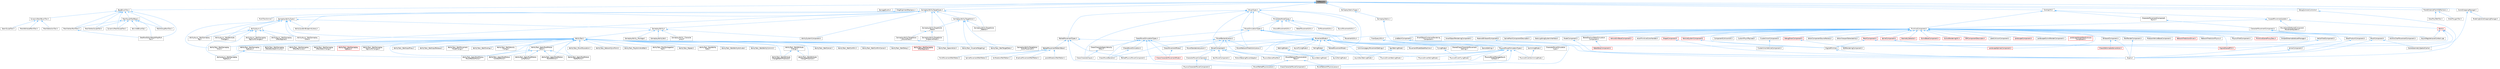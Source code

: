 digraph "HitResult.h"
{
 // INTERACTIVE_SVG=YES
 // LATEX_PDF_SIZE
  bgcolor="transparent";
  edge [fontname=Helvetica,fontsize=10,labelfontname=Helvetica,labelfontsize=10];
  node [fontname=Helvetica,fontsize=10,shape=box,height=0.2,width=0.4];
  Node1 [id="Node000001",label="HitResult.h",height=0.2,width=0.4,color="gray40", fillcolor="grey60", style="filled", fontcolor="black",tooltip=" "];
  Node1 -> Node2 [id="edge1_Node000001_Node000002",dir="back",color="steelblue1",style="solid",tooltip=" "];
  Node2 [id="Node000002",label="BaseBrushTool.h",height=0.2,width=0.4,color="grey40", fillcolor="white", style="filled",URL="$d9/d0b/BaseBrushTool_8h.html",tooltip=" "];
  Node2 -> Node3 [id="edge2_Node000002_Node000003",dir="back",color="steelblue1",style="solid",tooltip=" "];
  Node3 [id="Node000003",label="DataflowEditorWeightMapPaint\lTool.h",height=0.2,width=0.4,color="grey40", fillcolor="white", style="filled",URL="$db/d46/DataflowEditorWeightMapPaintTool_8h.html",tooltip=" "];
  Node2 -> Node4 [id="edge3_Node000002_Node000004",dir="back",color="steelblue1",style="solid",tooltip=" "];
  Node4 [id="Node000004",label="DynamicMeshBrushTool.h",height=0.2,width=0.4,color="grey40", fillcolor="white", style="filled",URL="$da/d04/DynamicMeshBrushTool_8h.html",tooltip=" "];
  Node4 -> Node5 [id="edge4_Node000004_Node000005",dir="back",color="steelblue1",style="solid",tooltip=" "];
  Node5 [id="Node000005",label="MeshAttributePaintTool.h",height=0.2,width=0.4,color="grey40", fillcolor="white", style="filled",URL="$d3/d29/MeshAttributePaintTool_8h.html",tooltip=" "];
  Node4 -> Node6 [id="edge5_Node000004_Node000006",dir="back",color="steelblue1",style="solid",tooltip=" "];
  Node6 [id="Node000006",label="MeshSelectionTool.h",height=0.2,width=0.4,color="grey40", fillcolor="white", style="filled",URL="$d8/d80/MeshSelectionTool_8h.html",tooltip=" "];
  Node4 -> Node7 [id="edge6_Node000004_Node000007",dir="back",color="steelblue1",style="solid",tooltip=" "];
  Node7 [id="Node000007",label="SeamSculptTool.h",height=0.2,width=0.4,color="grey40", fillcolor="white", style="filled",URL="$d1/d31/SeamSculptTool_8h.html",tooltip=" "];
  Node2 -> Node8 [id="edge7_Node000002_Node000008",dir="back",color="steelblue1",style="solid",tooltip=" "];
  Node8 [id="Node000008",label="DynamicMeshSculptTool.h",height=0.2,width=0.4,color="grey40", fillcolor="white", style="filled",URL="$d6/d16/DynamicMeshSculptTool_8h.html",tooltip=" "];
  Node2 -> Node9 [id="edge8_Node000002_Node000009",dir="back",color="steelblue1",style="solid",tooltip=" "];
  Node9 [id="Node000009",label="MeshGroupPaintTool.h",height=0.2,width=0.4,color="grey40", fillcolor="white", style="filled",URL="$dd/d04/MeshGroupPaintTool_8h.html",tooltip=" "];
  Node2 -> Node10 [id="edge9_Node000002_Node000010",dir="back",color="steelblue1",style="solid",tooltip=" "];
  Node10 [id="Node000010",label="MeshSculptToolBase.h",height=0.2,width=0.4,color="grey40", fillcolor="white", style="filled",URL="$d8/d2a/MeshSculptToolBase_8h.html",tooltip=" "];
  Node10 -> Node3 [id="edge10_Node000010_Node000003",dir="back",color="steelblue1",style="solid",tooltip=" "];
  Node10 -> Node8 [id="edge11_Node000010_Node000008",dir="back",color="steelblue1",style="solid",tooltip=" "];
  Node10 -> Node11 [id="edge12_Node000010_Node000011",dir="back",color="steelblue1",style="solid",tooltip=" "];
  Node11 [id="Node000011",label="KelvinletBrushOp.h",height=0.2,width=0.4,color="grey40", fillcolor="white", style="filled",URL="$d9/d5c/KelvinletBrushOp_8h.html",tooltip=" "];
  Node10 -> Node9 [id="edge13_Node000010_Node000009",dir="back",color="steelblue1",style="solid",tooltip=" "];
  Node10 -> Node12 [id="edge14_Node000010_Node000012",dir="back",color="steelblue1",style="solid",tooltip=" "];
  Node12 [id="Node000012",label="MeshVertexPaintTool.h",height=0.2,width=0.4,color="grey40", fillcolor="white", style="filled",URL="$db/d74/MeshVertexPaintTool_8h.html",tooltip=" "];
  Node12 -> Node3 [id="edge15_Node000012_Node000003",dir="back",color="steelblue1",style="solid",tooltip=" "];
  Node10 -> Node13 [id="edge16_Node000010_Node000013",dir="back",color="steelblue1",style="solid",tooltip=" "];
  Node13 [id="Node000013",label="MeshVertexSculptTool.h",height=0.2,width=0.4,color="grey40", fillcolor="white", style="filled",URL="$dc/da6/MeshVertexSculptTool_8h.html",tooltip=" "];
  Node2 -> Node12 [id="edge17_Node000002_Node000012",dir="back",color="steelblue1",style="solid",tooltip=" "];
  Node2 -> Node13 [id="edge18_Node000002_Node000013",dir="back",color="steelblue1",style="solid",tooltip=" "];
  Node1 -> Node14 [id="edge19_Node000001_Node000014",dir="back",color="steelblue1",style="solid",tooltip=" "];
  Node14 [id="Node000014",label="DamageEvents.h",height=0.2,width=0.4,color="grey40", fillcolor="white", style="filled",URL="$d5/d34/DamageEvents_8h.html",tooltip=" "];
  Node1 -> Node15 [id="edge20_Node000001_Node000015",dir="back",color="steelblue1",style="solid",tooltip=" "];
  Node15 [id="Node000015",label="DebugCameraController.h",height=0.2,width=0.4,color="grey40", fillcolor="white", style="filled",URL="$d1/d9e/DebugCameraController_8h.html",tooltip=" "];
  Node15 -> Node16 [id="edge21_Node000015_Node000016",dir="back",color="steelblue1",style="solid",tooltip=" "];
  Node16 [id="Node000016",label="Engine.h",height=0.2,width=0.4,color="grey40", fillcolor="white", style="filled",URL="$d1/d34/Public_2Engine_8h.html",tooltip=" "];
  Node1 -> Node17 [id="edge22_Node000001_Node000017",dir="back",color="steelblue1",style="solid",tooltip=" "];
  Node17 [id="Node000017",label="DragAlignmentMechanic.h",height=0.2,width=0.4,color="grey40", fillcolor="white", style="filled",URL="$d1/d74/DragAlignmentMechanic_8h.html",tooltip=" "];
  Node17 -> Node18 [id="edge23_Node000017_Node000018",dir="back",color="steelblue1",style="solid",tooltip=" "];
  Node18 [id="Node000018",label="MultiTransformer.h",height=0.2,width=0.4,color="grey40", fillcolor="white", style="filled",URL="$d1/d6f/MultiTransformer_8h.html",tooltip=" "];
  Node1 -> Node19 [id="edge24_Node000001_Node000019",dir="back",color="steelblue1",style="solid",tooltip=" "];
  Node19 [id="Node000019",label="GameplayAbilityTargetTypes.h",height=0.2,width=0.4,color="grey40", fillcolor="white", style="filled",URL="$d8/dd1/GameplayAbilityTargetTypes_8h.html",tooltip=" "];
  Node19 -> Node20 [id="edge25_Node000019_Node000020",dir="back",color="steelblue1",style="solid",tooltip=" "];
  Node20 [id="Node000020",label="AbilitySystemBlueprintLibrary.h",height=0.2,width=0.4,color="grey40", fillcolor="white", style="filled",URL="$d5/dd6/AbilitySystemBlueprintLibrary_8h.html",tooltip=" "];
  Node19 -> Node21 [id="edge26_Node000019_Node000021",dir="back",color="steelblue1",style="solid",tooltip=" "];
  Node21 [id="Node000021",label="AbilitySystemComponent.h",height=0.2,width=0.4,color="grey40", fillcolor="white", style="filled",URL="$d0/da3/AbilitySystemComponent_8h.html",tooltip=" "];
  Node19 -> Node22 [id="edge27_Node000019_Node000022",dir="back",color="steelblue1",style="solid",tooltip=" "];
  Node22 [id="Node000022",label="AbilityTask_ApplyRootMotion\lMoveToActorForce.h",height=0.2,width=0.4,color="grey40", fillcolor="white", style="filled",URL="$d5/de3/AbilityTask__ApplyRootMotionMoveToActorForce_8h.html",tooltip=" "];
  Node19 -> Node23 [id="edge28_Node000019_Node000023",dir="back",color="steelblue1",style="solid",tooltip=" "];
  Node23 [id="Node000023",label="AbilityTask_SpawnActor.h",height=0.2,width=0.4,color="grey40", fillcolor="white", style="filled",URL="$dc/d97/AbilityTask__SpawnActor_8h.html",tooltip=" "];
  Node19 -> Node24 [id="edge29_Node000019_Node000024",dir="back",color="steelblue1",style="solid",tooltip=" "];
  Node24 [id="Node000024",label="GameplayAbility.h",height=0.2,width=0.4,color="grey40", fillcolor="white", style="filled",URL="$dc/d44/GameplayAbility_8h.html",tooltip=" "];
  Node24 -> Node21 [id="edge30_Node000024_Node000021",dir="back",color="steelblue1",style="solid",tooltip=" "];
  Node24 -> Node25 [id="edge31_Node000024_Node000025",dir="back",color="steelblue1",style="solid",tooltip=" "];
  Node25 [id="Node000025",label="AbilityTask.h",height=0.2,width=0.4,color="grey40", fillcolor="white", style="filled",URL="$d2/d8e/AbilityTask_8h.html",tooltip=" "];
  Node25 -> Node26 [id="edge32_Node000025_Node000026",dir="back",color="steelblue1",style="solid",tooltip=" "];
  Node26 [id="Node000026",label="AbilityTask_ApplyRootMotion\lConstantForce.h",height=0.2,width=0.4,color="grey40", fillcolor="white", style="filled",URL="$d0/de8/AbilityTask__ApplyRootMotionConstantForce_8h.html",tooltip=" "];
  Node25 -> Node27 [id="edge33_Node000025_Node000027",dir="back",color="steelblue1",style="solid",tooltip=" "];
  Node27 [id="Node000027",label="AbilityTask_ApplyRootMotion\lJumpForce.h",height=0.2,width=0.4,color="grey40", fillcolor="white", style="filled",URL="$d7/db6/AbilityTask__ApplyRootMotionJumpForce_8h.html",tooltip=" "];
  Node25 -> Node22 [id="edge34_Node000025_Node000022",dir="back",color="steelblue1",style="solid",tooltip=" "];
  Node25 -> Node28 [id="edge35_Node000025_Node000028",dir="back",color="steelblue1",style="solid",tooltip=" "];
  Node28 [id="Node000028",label="AbilityTask_ApplyRootMotion\lMoveToForce.h",height=0.2,width=0.4,color="grey40", fillcolor="white", style="filled",URL="$d3/dc3/AbilityTask__ApplyRootMotionMoveToForce_8h.html",tooltip=" "];
  Node25 -> Node29 [id="edge36_Node000025_Node000029",dir="back",color="steelblue1",style="solid",tooltip=" "];
  Node29 [id="Node000029",label="AbilityTask_ApplyRootMotion\lRadialForce.h",height=0.2,width=0.4,color="grey40", fillcolor="white", style="filled",URL="$da/d06/AbilityTask__ApplyRootMotionRadialForce_8h.html",tooltip=" "];
  Node25 -> Node30 [id="edge37_Node000025_Node000030",dir="back",color="steelblue1",style="solid",tooltip=" "];
  Node30 [id="Node000030",label="AbilityTask_ApplyRootMotion\l_Base.h",height=0.2,width=0.4,color="grey40", fillcolor="white", style="filled",URL="$d8/d7d/AbilityTask__ApplyRootMotion__Base_8h.html",tooltip=" "];
  Node30 -> Node26 [id="edge38_Node000030_Node000026",dir="back",color="steelblue1",style="solid",tooltip=" "];
  Node30 -> Node27 [id="edge39_Node000030_Node000027",dir="back",color="steelblue1",style="solid",tooltip=" "];
  Node30 -> Node22 [id="edge40_Node000030_Node000022",dir="back",color="steelblue1",style="solid",tooltip=" "];
  Node30 -> Node28 [id="edge41_Node000030_Node000028",dir="back",color="steelblue1",style="solid",tooltip=" "];
  Node30 -> Node29 [id="edge42_Node000030_Node000029",dir="back",color="steelblue1",style="solid",tooltip=" "];
  Node25 -> Node31 [id="edge43_Node000025_Node000031",dir="back",color="steelblue1",style="solid",tooltip=" "];
  Node31 [id="Node000031",label="AbilityTask_MoveToLocation.h",height=0.2,width=0.4,color="grey40", fillcolor="white", style="filled",URL="$da/d8d/AbilityTask__MoveToLocation_8h.html",tooltip=" "];
  Node25 -> Node32 [id="edge44_Node000025_Node000032",dir="back",color="steelblue1",style="solid",tooltip=" "];
  Node32 [id="Node000032",label="AbilityTask_NetworkSyncPoint.h",height=0.2,width=0.4,color="grey40", fillcolor="white", style="filled",URL="$dc/d62/AbilityTask__NetworkSyncPoint_8h.html",tooltip=" "];
  Node25 -> Node33 [id="edge45_Node000025_Node000033",dir="back",color="steelblue1",style="solid",tooltip=" "];
  Node33 [id="Node000033",label="AbilityTask_PlayAnimAndWait.h",height=0.2,width=0.4,color="grey40", fillcolor="white", style="filled",URL="$d4/d50/AbilityTask__PlayAnimAndWait_8h.html",tooltip=" "];
  Node25 -> Node34 [id="edge46_Node000025_Node000034",dir="back",color="steelblue1",style="solid",tooltip=" "];
  Node34 [id="Node000034",label="AbilityTask_PlayMontageAnd\lWait.h",height=0.2,width=0.4,color="grey40", fillcolor="white", style="filled",URL="$de/d05/AbilityTask__PlayMontageAndWait_8h.html",tooltip=" "];
  Node25 -> Node35 [id="edge47_Node000025_Node000035",dir="back",color="steelblue1",style="solid",tooltip=" "];
  Node35 [id="Node000035",label="AbilityTask_Repeat.h",height=0.2,width=0.4,color="grey40", fillcolor="white", style="filled",URL="$da/d7d/AbilityTask__Repeat_8h.html",tooltip=" "];
  Node25 -> Node23 [id="edge48_Node000025_Node000023",dir="back",color="steelblue1",style="solid",tooltip=" "];
  Node25 -> Node36 [id="edge49_Node000025_Node000036",dir="back",color="steelblue1",style="solid",tooltip=" "];
  Node36 [id="Node000036",label="AbilityTask_StartAbility\lState.h",height=0.2,width=0.4,color="grey40", fillcolor="white", style="filled",URL="$db/d91/AbilityTask__StartAbilityState_8h.html",tooltip=" "];
  Node25 -> Node37 [id="edge50_Node000025_Node000037",dir="back",color="steelblue1",style="solid",tooltip=" "];
  Node37 [id="Node000037",label="AbilityTask_VisualizeTargeting.h",height=0.2,width=0.4,color="grey40", fillcolor="white", style="filled",URL="$df/dbd/AbilityTask__VisualizeTargeting_8h.html",tooltip=" "];
  Node25 -> Node38 [id="edge51_Node000025_Node000038",dir="back",color="steelblue1",style="solid",tooltip=" "];
  Node38 [id="Node000038",label="AbilityTask_WaitAbilityActivate.h",height=0.2,width=0.4,color="grey40", fillcolor="white", style="filled",URL="$db/da3/AbilityTask__WaitAbilityActivate_8h.html",tooltip=" "];
  Node25 -> Node39 [id="edge52_Node000025_Node000039",dir="back",color="steelblue1",style="solid",tooltip=" "];
  Node39 [id="Node000039",label="AbilityTask_WaitAbilityCommit.h",height=0.2,width=0.4,color="grey40", fillcolor="white", style="filled",URL="$de/de8/AbilityTask__WaitAbilityCommit_8h.html",tooltip=" "];
  Node25 -> Node40 [id="edge53_Node000025_Node000040",dir="back",color="steelblue1",style="solid",tooltip=" "];
  Node40 [id="Node000040",label="AbilityTask_WaitAttribute\lChange.h",height=0.2,width=0.4,color="grey40", fillcolor="white", style="filled",URL="$dd/d60/AbilityTask__WaitAttributeChange_8h.html",tooltip=" "];
  Node40 -> Node41 [id="edge54_Node000040_Node000041",dir="back",color="steelblue1",style="solid",tooltip=" "];
  Node41 [id="Node000041",label="AbilityTask_WaitAttribute\lChangeRatioThreshold.h",height=0.2,width=0.4,color="grey40", fillcolor="white", style="filled",URL="$de/d5e/AbilityTask__WaitAttributeChangeRatioThreshold_8h.html",tooltip=" "];
  Node40 -> Node42 [id="edge55_Node000040_Node000042",dir="back",color="steelblue1",style="solid",tooltip=" "];
  Node42 [id="Node000042",label="AbilityTask_WaitAttribute\lChangeThreshold.h",height=0.2,width=0.4,color="grey40", fillcolor="white", style="filled",URL="$db/d3e/AbilityTask__WaitAttributeChangeThreshold_8h.html",tooltip=" "];
  Node25 -> Node41 [id="edge56_Node000025_Node000041",dir="back",color="steelblue1",style="solid",tooltip=" "];
  Node25 -> Node42 [id="edge57_Node000025_Node000042",dir="back",color="steelblue1",style="solid",tooltip=" "];
  Node25 -> Node43 [id="edge58_Node000025_Node000043",dir="back",color="steelblue1",style="solid",tooltip=" "];
  Node43 [id="Node000043",label="AbilityTask_WaitCancel.h",height=0.2,width=0.4,color="grey40", fillcolor="white", style="filled",URL="$dc/d16/AbilityTask__WaitCancel_8h.html",tooltip=" "];
  Node25 -> Node44 [id="edge59_Node000025_Node000044",dir="back",color="steelblue1",style="solid",tooltip=" "];
  Node44 [id="Node000044",label="AbilityTask_WaitConfirm.h",height=0.2,width=0.4,color="grey40", fillcolor="white", style="filled",URL="$d3/d4f/AbilityTask__WaitConfirm_8h.html",tooltip=" "];
  Node25 -> Node45 [id="edge60_Node000025_Node000045",dir="back",color="steelblue1",style="solid",tooltip=" "];
  Node45 [id="Node000045",label="AbilityTask_WaitConfirmCancel.h",height=0.2,width=0.4,color="grey40", fillcolor="white", style="filled",URL="$de/d88/AbilityTask__WaitConfirmCancel_8h.html",tooltip=" "];
  Node25 -> Node46 [id="edge61_Node000025_Node000046",dir="back",color="steelblue1",style="solid",tooltip=" "];
  Node46 [id="Node000046",label="AbilityTask_WaitDelay.h",height=0.2,width=0.4,color="grey40", fillcolor="white", style="filled",URL="$dc/d63/AbilityTask__WaitDelay_8h.html",tooltip=" "];
  Node25 -> Node47 [id="edge62_Node000025_Node000047",dir="back",color="steelblue1",style="solid",tooltip=" "];
  Node47 [id="Node000047",label="AbilityTask_WaitGameplay\lEffectApplied.h",height=0.2,width=0.4,color="red", fillcolor="#FFF0F0", style="filled",URL="$d8/dfe/AbilityTask__WaitGameplayEffectApplied_8h.html",tooltip=" "];
  Node25 -> Node50 [id="edge63_Node000025_Node000050",dir="back",color="steelblue1",style="solid",tooltip=" "];
  Node50 [id="Node000050",label="AbilityTask_WaitGameplay\lEffectBlockedImmunity.h",height=0.2,width=0.4,color="grey40", fillcolor="white", style="filled",URL="$d4/d24/AbilityTask__WaitGameplayEffectBlockedImmunity_8h.html",tooltip=" "];
  Node25 -> Node51 [id="edge64_Node000025_Node000051",dir="back",color="steelblue1",style="solid",tooltip=" "];
  Node51 [id="Node000051",label="AbilityTask_WaitGameplay\lEffectRemoved.h",height=0.2,width=0.4,color="grey40", fillcolor="white", style="filled",URL="$d1/da9/AbilityTask__WaitGameplayEffectRemoved_8h.html",tooltip=" "];
  Node25 -> Node52 [id="edge65_Node000025_Node000052",dir="back",color="steelblue1",style="solid",tooltip=" "];
  Node52 [id="Node000052",label="AbilityTask_WaitGameplay\lEffectStackChange.h",height=0.2,width=0.4,color="grey40", fillcolor="white", style="filled",URL="$de/db3/AbilityTask__WaitGameplayEffectStackChange_8h.html",tooltip=" "];
  Node25 -> Node53 [id="edge66_Node000025_Node000053",dir="back",color="steelblue1",style="solid",tooltip=" "];
  Node53 [id="Node000053",label="AbilityTask_WaitGameplay\lEvent.h",height=0.2,width=0.4,color="grey40", fillcolor="white", style="filled",URL="$dc/db8/AbilityTask__WaitGameplayEvent_8h.html",tooltip=" "];
  Node25 -> Node54 [id="edge67_Node000025_Node000054",dir="back",color="steelblue1",style="solid",tooltip=" "];
  Node54 [id="Node000054",label="AbilityTask_WaitGameplay\lTagBase.h",height=0.2,width=0.4,color="red", fillcolor="#FFF0F0", style="filled",URL="$d8/dd0/AbilityTask__WaitGameplayTagBase_8h.html",tooltip=" "];
  Node25 -> Node56 [id="edge68_Node000025_Node000056",dir="back",color="steelblue1",style="solid",tooltip=" "];
  Node56 [id="Node000056",label="AbilityTask_WaitGameplay\lTagCountChanged.h",height=0.2,width=0.4,color="grey40", fillcolor="white", style="filled",URL="$dd/d55/AbilityTask__WaitGameplayTagCountChanged_8h.html",tooltip=" "];
  Node25 -> Node57 [id="edge69_Node000025_Node000057",dir="back",color="steelblue1",style="solid",tooltip=" "];
  Node57 [id="Node000057",label="AbilityTask_WaitGameplay\lTagQuery.h",height=0.2,width=0.4,color="grey40", fillcolor="white", style="filled",URL="$d4/d7f/AbilityTask__WaitGameplayTagQuery_8h.html",tooltip=" "];
  Node57 -> Node58 [id="edge70_Node000057_Node000058",dir="back",color="steelblue1",style="solid",tooltip=" "];
  Node58 [id="Node000058",label="AbilityAsync_WaitGameplay\lTagQuery.h",height=0.2,width=0.4,color="grey40", fillcolor="white", style="filled",URL="$d5/d29/AbilityAsync__WaitGameplayTagQuery_8h.html",tooltip=" "];
  Node25 -> Node59 [id="edge71_Node000025_Node000059",dir="back",color="steelblue1",style="solid",tooltip=" "];
  Node59 [id="Node000059",label="AbilityTask_WaitInputPress.h",height=0.2,width=0.4,color="grey40", fillcolor="white", style="filled",URL="$d6/d00/AbilityTask__WaitInputPress_8h.html",tooltip=" "];
  Node25 -> Node60 [id="edge72_Node000025_Node000060",dir="back",color="steelblue1",style="solid",tooltip=" "];
  Node60 [id="Node000060",label="AbilityTask_WaitInputRelease.h",height=0.2,width=0.4,color="grey40", fillcolor="white", style="filled",URL="$d1/d89/AbilityTask__WaitInputRelease_8h.html",tooltip=" "];
  Node25 -> Node61 [id="edge73_Node000025_Node000061",dir="back",color="steelblue1",style="solid",tooltip=" "];
  Node61 [id="Node000061",label="AbilityTask_WaitMovement\lModeChange.h",height=0.2,width=0.4,color="grey40", fillcolor="white", style="filled",URL="$d9/df7/AbilityTask__WaitMovementModeChange_8h.html",tooltip=" "];
  Node25 -> Node62 [id="edge74_Node000025_Node000062",dir="back",color="steelblue1",style="solid",tooltip=" "];
  Node62 [id="Node000062",label="AbilityTask_WaitOverlap.h",height=0.2,width=0.4,color="grey40", fillcolor="white", style="filled",URL="$d9/dab/AbilityTask__WaitOverlap_8h.html",tooltip=" "];
  Node25 -> Node63 [id="edge75_Node000025_Node000063",dir="back",color="steelblue1",style="solid",tooltip=" "];
  Node63 [id="Node000063",label="AbilityTask_WaitTargetData.h",height=0.2,width=0.4,color="grey40", fillcolor="white", style="filled",URL="$d2/d40/AbilityTask__WaitTargetData_8h.html",tooltip=" "];
  Node25 -> Node64 [id="edge76_Node000025_Node000064",dir="back",color="steelblue1",style="solid",tooltip=" "];
  Node64 [id="Node000064",label="AbilityTask_WaitVelocity\lChange.h",height=0.2,width=0.4,color="grey40", fillcolor="white", style="filled",URL="$da/d38/AbilityTask__WaitVelocityChange_8h.html",tooltip=" "];
  Node24 -> Node65 [id="edge77_Node000024_Node000065",dir="back",color="steelblue1",style="solid",tooltip=" "];
  Node65 [id="Node000065",label="GameplayAbilitySet.h",height=0.2,width=0.4,color="grey40", fillcolor="white", style="filled",URL="$d5/d19/GameplayAbilitySet_8h.html",tooltip=" "];
  Node24 -> Node66 [id="edge78_Node000024_Node000066",dir="back",color="steelblue1",style="solid",tooltip=" "];
  Node66 [id="Node000066",label="GameplayAbility_Character\lJump.h",height=0.2,width=0.4,color="grey40", fillcolor="white", style="filled",URL="$d7/dd2/GameplayAbility__CharacterJump_8h.html",tooltip=" "];
  Node24 -> Node67 [id="edge79_Node000024_Node000067",dir="back",color="steelblue1",style="solid",tooltip=" "];
  Node67 [id="Node000067",label="GameplayAbility_Montage.h",height=0.2,width=0.4,color="grey40", fillcolor="white", style="filled",URL="$d6/d77/GameplayAbility__Montage_8h.html",tooltip=" "];
  Node19 -> Node68 [id="edge80_Node000019_Node000068",dir="back",color="steelblue1",style="solid",tooltip=" "];
  Node68 [id="Node000068",label="GameplayAbilityTargetActor.h",height=0.2,width=0.4,color="grey40", fillcolor="white", style="filled",URL="$d7/d35/GameplayAbilityTargetActor_8h.html",tooltip=" "];
  Node68 -> Node37 [id="edge81_Node000068_Node000037",dir="back",color="steelblue1",style="solid",tooltip=" "];
  Node68 -> Node63 [id="edge82_Node000068_Node000063",dir="back",color="steelblue1",style="solid",tooltip=" "];
  Node68 -> Node69 [id="edge83_Node000068_Node000069",dir="back",color="steelblue1",style="solid",tooltip=" "];
  Node69 [id="Node000069",label="GameplayAbilityTargetActor\l_Radius.h",height=0.2,width=0.4,color="grey40", fillcolor="white", style="filled",URL="$da/d31/GameplayAbilityTargetActor__Radius_8h.html",tooltip=" "];
  Node68 -> Node70 [id="edge84_Node000068_Node000070",dir="back",color="steelblue1",style="solid",tooltip=" "];
  Node70 [id="Node000070",label="GameplayAbilityTargetActor\l_Trace.h",height=0.2,width=0.4,color="grey40", fillcolor="white", style="filled",URL="$d6/d1b/GameplayAbilityTargetActor__Trace_8h.html",tooltip=" "];
  Node70 -> Node71 [id="edge85_Node000070_Node000071",dir="back",color="steelblue1",style="solid",tooltip=" "];
  Node71 [id="Node000071",label="GameplayAbilityTargetActor\l_GroundTrace.h",height=0.2,width=0.4,color="grey40", fillcolor="white", style="filled",URL="$d8/daf/GameplayAbilityTargetActor__GroundTrace_8h.html",tooltip=" "];
  Node71 -> Node72 [id="edge86_Node000071_Node000072",dir="back",color="steelblue1",style="solid",tooltip=" "];
  Node72 [id="Node000072",label="GameplayAbilityTargetActor\l_ActorPlacement.h",height=0.2,width=0.4,color="grey40", fillcolor="white", style="filled",URL="$d5/d60/GameplayAbilityTargetActor__ActorPlacement_8h.html",tooltip=" "];
  Node70 -> Node73 [id="edge87_Node000070_Node000073",dir="back",color="steelblue1",style="solid",tooltip=" "];
  Node73 [id="Node000073",label="GameplayAbilityTargetActor\l_SingleLineTrace.h",height=0.2,width=0.4,color="grey40", fillcolor="white", style="filled",URL="$dc/d15/GameplayAbilityTargetActor__SingleLineTrace_8h.html",tooltip=" "];
  Node19 -> Node69 [id="edge88_Node000019_Node000069",dir="back",color="steelblue1",style="solid",tooltip=" "];
  Node19 -> Node70 [id="edge89_Node000019_Node000070",dir="back",color="steelblue1",style="solid",tooltip=" "];
  Node19 -> Node74 [id="edge90_Node000019_Node000074",dir="back",color="steelblue1",style="solid",tooltip=" "];
  Node74 [id="Node000074",label="GameplayAbilityTypes.h",height=0.2,width=0.4,color="grey40", fillcolor="white", style="filled",URL="$d1/dd9/GameplayAbilityTypes_8h.html",tooltip=" "];
  Node74 -> Node75 [id="edge91_Node000074_Node000075",dir="back",color="steelblue1",style="solid",tooltip=" "];
  Node75 [id="Node000075",label="AbilityAsync.h",height=0.2,width=0.4,color="grey40", fillcolor="white", style="filled",URL="$d8/dce/AbilityAsync_8h.html",tooltip=" "];
  Node75 -> Node76 [id="edge92_Node000075_Node000076",dir="back",color="steelblue1",style="solid",tooltip=" "];
  Node76 [id="Node000076",label="AbilityAsync_WaitAttribute\lChanged.h",height=0.2,width=0.4,color="grey40", fillcolor="white", style="filled",URL="$d8/d81/AbilityAsync__WaitAttributeChanged_8h.html",tooltip=" "];
  Node75 -> Node77 [id="edge93_Node000075_Node000077",dir="back",color="steelblue1",style="solid",tooltip=" "];
  Node77 [id="Node000077",label="AbilityAsync_WaitGameplay\lEffectApplied.h",height=0.2,width=0.4,color="grey40", fillcolor="white", style="filled",URL="$dd/d1a/AbilityAsync__WaitGameplayEffectApplied_8h.html",tooltip=" "];
  Node75 -> Node78 [id="edge94_Node000075_Node000078",dir="back",color="steelblue1",style="solid",tooltip=" "];
  Node78 [id="Node000078",label="AbilityAsync_WaitGameplay\lEvent.h",height=0.2,width=0.4,color="grey40", fillcolor="white", style="filled",URL="$d4/d2d/AbilityAsync__WaitGameplayEvent_8h.html",tooltip=" "];
  Node75 -> Node79 [id="edge95_Node000075_Node000079",dir="back",color="steelblue1",style="solid",tooltip=" "];
  Node79 [id="Node000079",label="AbilityAsync_WaitGameplay\lTag.h",height=0.2,width=0.4,color="grey40", fillcolor="white", style="filled",URL="$d8/dc5/AbilityAsync__WaitGameplayTag_8h.html",tooltip=" "];
  Node75 -> Node80 [id="edge96_Node000075_Node000080",dir="back",color="steelblue1",style="solid",tooltip=" "];
  Node80 [id="Node000080",label="AbilityAsync_WaitGameplay\lTagCountChanged.h",height=0.2,width=0.4,color="grey40", fillcolor="white", style="filled",URL="$d3/d03/AbilityAsync__WaitGameplayTagCountChanged_8h.html",tooltip=" "];
  Node75 -> Node58 [id="edge97_Node000075_Node000058",dir="back",color="steelblue1",style="solid",tooltip=" "];
  Node74 -> Node76 [id="edge98_Node000074_Node000076",dir="back",color="steelblue1",style="solid",tooltip=" "];
  Node74 -> Node78 [id="edge99_Node000074_Node000078",dir="back",color="steelblue1",style="solid",tooltip=" "];
  Node74 -> Node79 [id="edge100_Node000074_Node000079",dir="back",color="steelblue1",style="solid",tooltip=" "];
  Node74 -> Node20 [id="edge101_Node000074_Node000020",dir="back",color="steelblue1",style="solid",tooltip=" "];
  Node74 -> Node25 [id="edge102_Node000074_Node000025",dir="back",color="steelblue1",style="solid",tooltip=" "];
  Node74 -> Node53 [id="edge103_Node000074_Node000053",dir="back",color="steelblue1",style="solid",tooltip=" "];
  Node74 -> Node24 [id="edge104_Node000074_Node000024",dir="back",color="steelblue1",style="solid",tooltip=" "];
  Node1 -> Node81 [id="edge105_Node000001_Node000081",dir="back",color="steelblue1",style="solid",tooltip=" "];
  Node81 [id="Node000081",label="GameplayStaticsTypes.h",height=0.2,width=0.4,color="grey40", fillcolor="white", style="filled",URL="$da/d17/GameplayStaticsTypes_8h.html",tooltip=" "];
  Node81 -> Node82 [id="edge106_Node000081_Node000082",dir="back",color="steelblue1",style="solid",tooltip=" "];
  Node82 [id="Node000082",label="GameplayStatics.h",height=0.2,width=0.4,color="grey40", fillcolor="white", style="filled",URL="$d9/dc8/GameplayStatics_8h.html",tooltip=" "];
  Node82 -> Node83 [id="edge107_Node000082_Node000083",dir="back",color="steelblue1",style="solid",tooltip=" "];
  Node83 [id="Node000083",label="EngineMinimal.h",height=0.2,width=0.4,color="grey40", fillcolor="white", style="filled",URL="$d0/d2c/EngineMinimal_8h.html",tooltip=" "];
  Node83 -> Node16 [id="edge108_Node000083_Node000016",dir="back",color="steelblue1",style="solid",tooltip=" "];
  Node1 -> Node84 [id="edge109_Node000001_Node000084",dir="back",color="steelblue1",style="solid",tooltip=" "];
  Node84 [id="Node000084",label="MoverTypes.h",height=0.2,width=0.4,color="grey40", fillcolor="white", style="filled",URL="$dd/d3e/MoverTypes_8h.html",tooltip=" "];
  Node84 -> Node85 [id="edge110_Node000084_Node000085",dir="back",color="steelblue1",style="solid",tooltip=" "];
  Node85 [id="Node000085",label="ChaosCharacterInputs.h",height=0.2,width=0.4,color="grey40", fillcolor="white", style="filled",URL="$de/dde/ChaosCharacterInputs_8h.html",tooltip=" "];
  Node84 -> Node86 [id="edge111_Node000084_Node000086",dir="back",color="steelblue1",style="solid",tooltip=" "];
  Node86 [id="Node000086",label="MovementMode.h",height=0.2,width=0.4,color="grey40", fillcolor="white", style="filled",URL="$d1/de0/MovementMode_8h.html",tooltip=" "];
  Node86 -> Node87 [id="edge112_Node000086_Node000087",dir="back",color="steelblue1",style="solid",tooltip=" "];
  Node87 [id="Node000087",label="AsyncFallingMode.h",height=0.2,width=0.4,color="grey40", fillcolor="white", style="filled",URL="$db/dd0/AsyncFallingMode_8h.html",tooltip=" "];
  Node86 -> Node88 [id="edge113_Node000086_Node000088",dir="back",color="steelblue1",style="solid",tooltip=" "];
  Node88 [id="Node000088",label="AsyncFlyingMode.h",height=0.2,width=0.4,color="grey40", fillcolor="white", style="filled",URL="$d9/d2e/AsyncFlyingMode_8h.html",tooltip=" "];
  Node86 -> Node89 [id="edge114_Node000086_Node000089",dir="back",color="steelblue1",style="solid",tooltip=" "];
  Node89 [id="Node000089",label="AsyncNavWalkingMode.h",height=0.2,width=0.4,color="grey40", fillcolor="white", style="filled",URL="$d2/d88/AsyncNavWalkingMode_8h.html",tooltip=" "];
  Node86 -> Node90 [id="edge115_Node000086_Node000090",dir="back",color="steelblue1",style="solid",tooltip=" "];
  Node90 [id="Node000090",label="AsyncWalkingMode.h",height=0.2,width=0.4,color="grey40", fillcolor="white", style="filled",URL="$de/daa/AsyncWalkingMode_8h.html",tooltip=" "];
  Node86 -> Node91 [id="edge116_Node000086_Node000091",dir="back",color="steelblue1",style="solid",tooltip=" "];
  Node91 [id="Node000091",label="ChaosMovementMode.h",height=0.2,width=0.4,color="grey40", fillcolor="white", style="filled",URL="$d4/dae/ChaosMovementMode_8h.html",tooltip=" "];
  Node91 -> Node92 [id="edge117_Node000091_Node000092",dir="back",color="steelblue1",style="solid",tooltip=" "];
  Node92 [id="Node000092",label="ChaosCharacterMovementMode.h",height=0.2,width=0.4,color="red", fillcolor="#FFF0F0", style="filled",URL="$d2/d17/ChaosCharacterMovementMode_8h.html",tooltip=" "];
  Node86 -> Node97 [id="edge118_Node000086_Node000097",dir="back",color="steelblue1",style="solid",tooltip=" "];
  Node97 [id="Node000097",label="CommonLegacyMovementSettings.h",height=0.2,width=0.4,color="grey40", fillcolor="white", style="filled",URL="$d3/d61/CommonLegacyMovementSettings_8h.html",tooltip=" "];
  Node86 -> Node98 [id="edge119_Node000086_Node000098",dir="back",color="steelblue1",style="solid",tooltip=" "];
  Node98 [id="Node000098",label="FallingMode.h",height=0.2,width=0.4,color="grey40", fillcolor="white", style="filled",URL="$d8/ddd/FallingMode_8h.html",tooltip=" "];
  Node98 -> Node87 [id="edge120_Node000098_Node000087",dir="back",color="steelblue1",style="solid",tooltip=" "];
  Node98 -> Node99 [id="edge121_Node000098_Node000099",dir="back",color="steelblue1",style="solid",tooltip=" "];
  Node99 [id="Node000099",label="PhysicsDrivenFallingMode.h",height=0.2,width=0.4,color="grey40", fillcolor="white", style="filled",URL="$de/d7a/PhysicsDrivenFallingMode_8h.html",tooltip=" "];
  Node86 -> Node100 [id="edge122_Node000086_Node000100",dir="back",color="steelblue1",style="solid",tooltip=" "];
  Node100 [id="Node000100",label="FlyingMode.h",height=0.2,width=0.4,color="grey40", fillcolor="white", style="filled",URL="$d8/def/FlyingMode_8h.html",tooltip=" "];
  Node100 -> Node101 [id="edge123_Node000100_Node000101",dir="back",color="steelblue1",style="solid",tooltip=" "];
  Node101 [id="Node000101",label="PhysicsDrivenFlyingMode.h",height=0.2,width=0.4,color="grey40", fillcolor="white", style="filled",URL="$d4/d63/PhysicsDrivenFlyingMode_8h.html",tooltip=" "];
  Node86 -> Node102 [id="edge124_Node000086_Node000102",dir="back",color="steelblue1",style="solid",tooltip=" "];
  Node102 [id="Node000102",label="MovementModeStateMachine.h",height=0.2,width=0.4,color="grey40", fillcolor="white", style="filled",URL="$d0/d36/MovementModeStateMachine_8h.html",tooltip=" "];
  Node86 -> Node103 [id="edge125_Node000086_Node000103",dir="back",color="steelblue1",style="solid",tooltip=" "];
  Node103 [id="Node000103",label="MoverComponent.h",height=0.2,width=0.4,color="grey40", fillcolor="white", style="filled",URL="$dc/d95/MoverComponent_8h.html",tooltip=" "];
  Node103 -> Node104 [id="edge126_Node000103_Node000104",dir="back",color="steelblue1",style="solid",tooltip=" "];
  Node104 [id="Node000104",label="CharacterMoverComponent.h",height=0.2,width=0.4,color="grey40", fillcolor="white", style="filled",URL="$d2/d92/CharacterMoverComponent_8h.html",tooltip=" "];
  Node104 -> Node105 [id="edge127_Node000104_Node000105",dir="back",color="steelblue1",style="solid",tooltip=" "];
  Node105 [id="Node000105",label="ChaosCharacterMoverComponent.h",height=0.2,width=0.4,color="grey40", fillcolor="white", style="filled",URL="$d5/dd2/ChaosCharacterMoverComponent_8h.html",tooltip=" "];
  Node104 -> Node106 [id="edge128_Node000104_Node000106",dir="back",color="steelblue1",style="solid",tooltip=" "];
  Node106 [id="Node000106",label="PhysicsCharacterMoverComponent.h",height=0.2,width=0.4,color="grey40", fillcolor="white", style="filled",URL="$d6/d99/PhysicsCharacterMoverComponent_8h.html",tooltip=" "];
  Node103 -> Node107 [id="edge129_Node000103_Node000107",dir="back",color="steelblue1",style="solid",tooltip=" "];
  Node107 [id="Node000107",label="MotionWarpingMoverAdapter.h",height=0.2,width=0.4,color="grey40", fillcolor="white", style="filled",URL="$d2/dbb/MotionWarpingMoverAdapter_8h.html",tooltip=" "];
  Node103 -> Node108 [id="edge130_Node000103_Node000108",dir="back",color="steelblue1",style="solid",tooltip=" "];
  Node108 [id="Node000108",label="MoverNetworkPhysicsLiaison\lBase.h",height=0.2,width=0.4,color="grey40", fillcolor="white", style="filled",URL="$d6/d54/MoverNetworkPhysicsLiaisonBase_8h.html",tooltip=" "];
  Node108 -> Node109 [id="edge131_Node000108_Node000109",dir="back",color="steelblue1",style="solid",tooltip=" "];
  Node109 [id="Node000109",label="MoverNetworkPhysicsLiaison.h",height=0.2,width=0.4,color="grey40", fillcolor="white", style="filled",URL="$d7/d6a/MoverNetworkPhysicsLiaison_8h.html",tooltip=" "];
  Node108 -> Node110 [id="edge132_Node000108_Node000110",dir="back",color="steelblue1",style="solid",tooltip=" "];
  Node110 [id="Node000110",label="MoverPathedPhysicsLiaison.h",height=0.2,width=0.4,color="grey40", fillcolor="white", style="filled",URL="$d8/d2d/MoverPathedPhysicsLiaison_8h.html",tooltip=" "];
  Node103 -> Node111 [id="edge133_Node000103_Node000111",dir="back",color="steelblue1",style="solid",tooltip=" "];
  Node111 [id="Node000111",label="NavMoverComponent.h",height=0.2,width=0.4,color="grey40", fillcolor="white", style="filled",URL="$df/dbc/NavMoverComponent_8h.html",tooltip=" "];
  Node103 -> Node112 [id="edge134_Node000103_Node000112",dir="back",color="steelblue1",style="solid",tooltip=" "];
  Node112 [id="Node000112",label="PathedPhysicsMoverComponent.h",height=0.2,width=0.4,color="grey40", fillcolor="white", style="filled",URL="$d2/dea/PathedPhysicsMoverComponent_8h.html",tooltip=" "];
  Node103 -> Node113 [id="edge135_Node000103_Node000113",dir="back",color="steelblue1",style="solid",tooltip=" "];
  Node113 [id="Node000113",label="PhysicsStanceModifier.h",height=0.2,width=0.4,color="grey40", fillcolor="white", style="filled",URL="$dc/d04/PhysicsStanceModifier_8h.html",tooltip=" "];
  Node86 -> Node114 [id="edge136_Node000086_Node000114",dir="back",color="steelblue1",style="solid",tooltip=" "];
  Node114 [id="Node000114",label="MoverNetworkPredictionLiaison.h",height=0.2,width=0.4,color="grey40", fillcolor="white", style="filled",URL="$d3/da4/MoverNetworkPredictionLiaison_8h.html",tooltip=" "];
  Node86 -> Node115 [id="edge137_Node000086_Node000115",dir="back",color="steelblue1",style="solid",tooltip=" "];
  Node115 [id="Node000115",label="NavWalkingMode.h",height=0.2,width=0.4,color="grey40", fillcolor="white", style="filled",URL="$d3/d7f/NavWalkingMode_8h.html",tooltip=" "];
  Node115 -> Node89 [id="edge138_Node000115_Node000089",dir="back",color="steelblue1",style="solid",tooltip=" "];
  Node86 -> Node116 [id="edge139_Node000086_Node000116",dir="back",color="steelblue1",style="solid",tooltip=" "];
  Node116 [id="Node000116",label="PathedMovementMode.h",height=0.2,width=0.4,color="grey40", fillcolor="white", style="filled",URL="$d7/de0/PathedMovementMode_8h.html",tooltip=" "];
  Node86 -> Node117 [id="edge140_Node000086_Node000117",dir="back",color="steelblue1",style="solid",tooltip=" "];
  Node117 [id="Node000117",label="SharedChaosCharacterMovement\lSettings.h",height=0.2,width=0.4,color="grey40", fillcolor="white", style="filled",URL="$dc/d61/SharedChaosCharacterMovementSettings_8h.html",tooltip=" "];
  Node86 -> Node118 [id="edge141_Node000086_Node000118",dir="back",color="steelblue1",style="solid",tooltip=" "];
  Node118 [id="Node000118",label="StanceSettings.h",height=0.2,width=0.4,color="grey40", fillcolor="white", style="filled",URL="$d4/dcf/StanceSettings_8h.html",tooltip=" "];
  Node86 -> Node119 [id="edge142_Node000086_Node000119",dir="back",color="steelblue1",style="solid",tooltip=" "];
  Node119 [id="Node000119",label="SwimmingMode.h",height=0.2,width=0.4,color="grey40", fillcolor="white", style="filled",URL="$de/d41/SwimmingMode_8h.html",tooltip=" "];
  Node119 -> Node120 [id="edge143_Node000119_Node000120",dir="back",color="steelblue1",style="solid",tooltip=" "];
  Node120 [id="Node000120",label="PhysicsDrivenSwimmingMode.h",height=0.2,width=0.4,color="grey40", fillcolor="white", style="filled",URL="$d2/d15/PhysicsDrivenSwimmingMode_8h.html",tooltip=" "];
  Node86 -> Node121 [id="edge144_Node000086_Node000121",dir="back",color="steelblue1",style="solid",tooltip=" "];
  Node121 [id="Node000121",label="WalkingMode.h",height=0.2,width=0.4,color="grey40", fillcolor="white", style="filled",URL="$d0/d91/WalkingMode_8h.html",tooltip=" "];
  Node121 -> Node90 [id="edge145_Node000121_Node000090",dir="back",color="steelblue1",style="solid",tooltip=" "];
  Node121 -> Node122 [id="edge146_Node000121_Node000122",dir="back",color="steelblue1",style="solid",tooltip=" "];
  Node122 [id="Node000122",label="PhysicsDrivenWalkingMode.h",height=0.2,width=0.4,color="grey40", fillcolor="white", style="filled",URL="$d8/d69/PhysicsDrivenWalkingMode_8h.html",tooltip=" "];
  Node84 -> Node103 [id="edge147_Node000084_Node000103",dir="back",color="steelblue1",style="solid",tooltip=" "];
  Node84 -> Node123 [id="edge148_Node000084_Node000123",dir="back",color="steelblue1",style="solid",tooltip=" "];
  Node123 [id="Node000123",label="MoverDataModelTypes.h",height=0.2,width=0.4,color="grey40", fillcolor="white", style="filled",URL="$d7/d8d/MoverDataModelTypes_8h.html",tooltip=" "];
  Node123 -> Node124 [id="edge149_Node000123_Node000124",dir="back",color="steelblue1",style="solid",tooltip=" "];
  Node124 [id="Node000124",label="AirMovementUtils.h",height=0.2,width=0.4,color="grey40", fillcolor="white", style="filled",URL="$df/d55/AirMovementUtils_8h.html",tooltip=" "];
  Node123 -> Node125 [id="edge150_Node000123_Node000125",dir="back",color="steelblue1",style="solid",tooltip=" "];
  Node125 [id="Node000125",label="AsyncMovementUtils.h",height=0.2,width=0.4,color="grey40", fillcolor="white", style="filled",URL="$d4/d3a/AsyncMovementUtils_8h.html",tooltip=" "];
  Node123 -> Node126 [id="edge151_Node000123_Node000126",dir="back",color="steelblue1",style="solid",tooltip=" "];
  Node126 [id="Node000126",label="GroundMovementUtils.h",height=0.2,width=0.4,color="grey40", fillcolor="white", style="filled",URL="$dd/d20/GroundMovementUtils_8h.html",tooltip=" "];
  Node123 -> Node127 [id="edge152_Node000123_Node000127",dir="back",color="steelblue1",style="solid",tooltip=" "];
  Node127 [id="Node000127",label="MovementUtils.h",height=0.2,width=0.4,color="grey40", fillcolor="white", style="filled",URL="$d0/d54/MovementUtils_8h.html",tooltip=" "];
  Node123 -> Node128 [id="edge153_Node000123_Node000128",dir="back",color="steelblue1",style="solid",tooltip=" "];
  Node128 [id="Node000128",label="MoverSimulationTypes.h",height=0.2,width=0.4,color="grey40", fillcolor="white", style="filled",URL="$db/d92/MoverSimulationTypes_8h.html",tooltip=" "];
  Node128 -> Node129 [id="edge154_Node000128_Node000129",dir="back",color="steelblue1",style="solid",tooltip=" "];
  Node129 [id="Node000129",label="ChaosMoverSimulationTypes.h",height=0.2,width=0.4,color="grey40", fillcolor="white", style="filled",URL="$d5/de5/ChaosMoverSimulationTypes_8h.html",tooltip=" "];
  Node129 -> Node130 [id="edge155_Node000129_Node000130",dir="back",color="steelblue1",style="solid",tooltip=" "];
  Node130 [id="Node000130",label="ChaosCharacterApplyVelocity\lEffect.h",height=0.2,width=0.4,color="grey40", fillcolor="white", style="filled",URL="$d9/db6/ChaosCharacterApplyVelocityEffect_8h.html",tooltip=" "];
  Node130 -> Node85 [id="edge156_Node000130_Node000085",dir="back",color="steelblue1",style="solid",tooltip=" "];
  Node129 -> Node92 [id="edge157_Node000129_Node000092",dir="back",color="steelblue1",style="solid",tooltip=" "];
  Node129 -> Node105 [id="edge158_Node000129_Node000105",dir="back",color="steelblue1",style="solid",tooltip=" "];
  Node129 -> Node91 [id="edge159_Node000129_Node000091",dir="back",color="steelblue1",style="solid",tooltip=" "];
  Node129 -> Node131 [id="edge160_Node000129_Node000131",dir="back",color="steelblue1",style="solid",tooltip=" "];
  Node131 [id="Node000131",label="ChaosMoverBackend.h",height=0.2,width=0.4,color="grey40", fillcolor="white", style="filled",URL="$de/d0f/ChaosMoverBackend_8h.html",tooltip=" "];
  Node129 -> Node132 [id="edge161_Node000129_Node000132",dir="back",color="steelblue1",style="solid",tooltip=" "];
  Node132 [id="Node000132",label="ChaosMoverSimulation.h",height=0.2,width=0.4,color="grey40", fillcolor="white", style="filled",URL="$d4/d18/ChaosMoverSimulation_8h.html",tooltip=" "];
  Node132 -> Node131 [id="edge162_Node000132_Node000131",dir="back",color="steelblue1",style="solid",tooltip=" "];
  Node128 -> Node133 [id="edge163_Node000128_Node000133",dir="back",color="steelblue1",style="solid",tooltip=" "];
  Node133 [id="Node000133",label="CharacterMoverSimulation\lTypes.h",height=0.2,width=0.4,color="grey40", fillcolor="white", style="filled",URL="$df/dcc/CharacterMoverSimulationTypes_8h.html",tooltip=" "];
  Node128 -> Node86 [id="edge164_Node000128_Node000086",dir="back",color="steelblue1",style="solid",tooltip=" "];
  Node128 -> Node127 [id="edge165_Node000128_Node000127",dir="back",color="steelblue1",style="solid",tooltip=" "];
  Node128 -> Node134 [id="edge166_Node000128_Node000134",dir="back",color="steelblue1",style="solid",tooltip=" "];
  Node134 [id="Node000134",label="MoverBackendLiaison.h",height=0.2,width=0.4,color="grey40", fillcolor="white", style="filled",URL="$dc/dce/MoverBackendLiaison_8h.html",tooltip=" "];
  Node134 -> Node131 [id="edge167_Node000134_Node000131",dir="back",color="steelblue1",style="solid",tooltip=" "];
  Node134 -> Node103 [id="edge168_Node000134_Node000103",dir="back",color="steelblue1",style="solid",tooltip=" "];
  Node134 -> Node108 [id="edge169_Node000134_Node000108",dir="back",color="steelblue1",style="solid",tooltip=" "];
  Node134 -> Node114 [id="edge170_Node000134_Node000114",dir="back",color="steelblue1",style="solid",tooltip=" "];
  Node134 -> Node135 [id="edge171_Node000134_Node000135",dir="back",color="steelblue1",style="solid",tooltip=" "];
  Node135 [id="Node000135",label="MoverStandaloneLiaison.h",height=0.2,width=0.4,color="grey40", fillcolor="white", style="filled",URL="$dd/d84/MoverStandaloneLiaison_8h.html",tooltip=" "];
  Node128 -> Node136 [id="edge172_Node000128_Node000136",dir="back",color="steelblue1",style="solid",tooltip=" "];
  Node136 [id="Node000136",label="PhysicsMoverSimulationTypes.h",height=0.2,width=0.4,color="grey40", fillcolor="white", style="filled",URL="$d1/d2f/PhysicsMoverSimulationTypes_8h.html",tooltip=" "];
  Node136 -> Node109 [id="edge173_Node000136_Node000109",dir="back",color="steelblue1",style="solid",tooltip=" "];
  Node136 -> Node108 [id="edge174_Node000136_Node000108",dir="back",color="steelblue1",style="solid",tooltip=" "];
  Node136 -> Node110 [id="edge175_Node000136_Node000110",dir="back",color="steelblue1",style="solid",tooltip=" "];
  Node136 -> Node99 [id="edge176_Node000136_Node000099",dir="back",color="steelblue1",style="solid",tooltip=" "];
  Node136 -> Node101 [id="edge177_Node000136_Node000101",dir="back",color="steelblue1",style="solid",tooltip=" "];
  Node136 -> Node120 [id="edge178_Node000136_Node000120",dir="back",color="steelblue1",style="solid",tooltip=" "];
  Node136 -> Node122 [id="edge179_Node000136_Node000122",dir="back",color="steelblue1",style="solid",tooltip=" "];
  Node136 -> Node137 [id="edge180_Node000136_Node000137",dir="back",color="steelblue1",style="solid",tooltip=" "];
  Node137 [id="Node000137",label="PhysicsMoverManagerAsync\lCallback.h",height=0.2,width=0.4,color="grey40", fillcolor="white", style="filled",URL="$d6/d7c/PhysicsMoverManagerAsyncCallback_8h.html",tooltip=" "];
  Node136 -> Node113 [id="edge181_Node000136_Node000113",dir="back",color="steelblue1",style="solid",tooltip=" "];
  Node123 -> Node138 [id="edge182_Node000123_Node000138",dir="back",color="steelblue1",style="solid",tooltip=" "];
  Node138 [id="Node000138",label="WaterMovementUtils.h",height=0.2,width=0.4,color="grey40", fillcolor="white", style="filled",URL="$d7/da1/WaterMovementUtils_8h.html",tooltip=" "];
  Node84 -> Node114 [id="edge183_Node000084_Node000114",dir="back",color="steelblue1",style="solid",tooltip=" "];
  Node84 -> Node128 [id="edge184_Node000084_Node000128",dir="back",color="steelblue1",style="solid",tooltip=" "];
  Node84 -> Node116 [id="edge185_Node000084_Node000116",dir="back",color="steelblue1",style="solid",tooltip=" "];
  Node84 -> Node139 [id="edge186_Node000084_Node000139",dir="back",color="steelblue1",style="solid",tooltip=" "];
  Node139 [id="Node000139",label="PathedMovementTypes.h",height=0.2,width=0.4,color="grey40", fillcolor="white", style="filled",URL="$d2/d5f/PathedMovementTypes_8h.html",tooltip=" "];
  Node139 -> Node110 [id="edge187_Node000139_Node000110",dir="back",color="steelblue1",style="solid",tooltip=" "];
  Node139 -> Node116 [id="edge188_Node000139_Node000116",dir="back",color="steelblue1",style="solid",tooltip=" "];
  Node139 -> Node140 [id="edge189_Node000139_Node000140",dir="back",color="steelblue1",style="solid",tooltip=" "];
  Node140 [id="Node000140",label="PathedMovementPatternBase.h",height=0.2,width=0.4,color="grey40", fillcolor="white", style="filled",URL="$dc/dcf/PathedMovementPatternBase_8h.html",tooltip=" "];
  Node140 -> Node141 [id="edge190_Node000140_Node000141",dir="back",color="steelblue1",style="solid",tooltip=" "];
  Node141 [id="Node000141",label="ArcRotationPathPattern.h",height=0.2,width=0.4,color="grey40", fillcolor="white", style="filled",URL="$d2/d3d/ArcRotationPathPattern_8h.html",tooltip=" "];
  Node140 -> Node142 [id="edge191_Node000140_Node000142",dir="back",color="steelblue1",style="solid",tooltip=" "];
  Node142 [id="Node000142",label="EllipticalMovementPathPattern.h",height=0.2,width=0.4,color="grey40", fillcolor="white", style="filled",URL="$d7/d2f/EllipticalMovementPathPattern_8h.html",tooltip=" "];
  Node140 -> Node143 [id="edge192_Node000140_Node000143",dir="back",color="steelblue1",style="solid",tooltip=" "];
  Node143 [id="Node000143",label="LookAtRotationPathPattern.h",height=0.2,width=0.4,color="grey40", fillcolor="white", style="filled",URL="$df/dd9/LookAtRotationPathPattern_8h.html",tooltip=" "];
  Node140 -> Node144 [id="edge193_Node000140_Node000144",dir="back",color="steelblue1",style="solid",tooltip=" "];
  Node144 [id="Node000144",label="PointMovementPathPattern.h",height=0.2,width=0.4,color="grey40", fillcolor="white", style="filled",URL="$dd/dd6/PointMovementPathPattern_8h.html",tooltip=" "];
  Node140 -> Node145 [id="edge194_Node000140_Node000145",dir="back",color="steelblue1",style="solid",tooltip=" "];
  Node145 [id="Node000145",label="SplineMovementPathPattern.h",height=0.2,width=0.4,color="grey40", fillcolor="white", style="filled",URL="$d7/d60/SplineMovementPathPattern_8h.html",tooltip=" "];
  Node139 -> Node112 [id="edge195_Node000139_Node000112",dir="back",color="steelblue1",style="solid",tooltip=" "];
  Node1 -> Node146 [id="edge196_Node000001_Node000146",dir="back",color="steelblue1",style="solid",tooltip=" "];
  Node146 [id="Node000146",label="OverlapInfo.h",height=0.2,width=0.4,color="grey40", fillcolor="white", style="filled",URL="$d9/d87/OverlapInfo_8h.html",tooltip=" "];
  Node146 -> Node147 [id="edge197_Node000146_Node000147",dir="back",color="steelblue1",style="solid",tooltip=" "];
  Node147 [id="Node000147",label="CharacterMovementComponent\lAsync.h",height=0.2,width=0.4,color="grey40", fillcolor="white", style="filled",URL="$d4/dde/CharacterMovementComponentAsync_8h.html",tooltip=" "];
  Node147 -> Node148 [id="edge198_Node000147_Node000148",dir="back",color="steelblue1",style="solid",tooltip=" "];
  Node148 [id="Node000148",label="CharacterMovementComponent.h",height=0.2,width=0.4,color="grey40", fillcolor="white", style="filled",URL="$d8/d84/CharacterMovementComponent_8h.html",tooltip=" "];
  Node148 -> Node149 [id="edge199_Node000148_Node000149",dir="back",color="steelblue1",style="solid",tooltip=" "];
  Node149 [id="Node000149",label="ArchVisCharMovementComponent.h",height=0.2,width=0.4,color="grey40", fillcolor="white", style="filled",URL="$db/dfd/ArchVisCharMovementComponent_8h.html",tooltip=" "];
  Node148 -> Node83 [id="edge200_Node000148_Node000083",dir="back",color="steelblue1",style="solid",tooltip=" "];
  Node146 -> Node150 [id="edge201_Node000146_Node000150",dir="back",color="steelblue1",style="solid",tooltip=" "];
  Node150 [id="Node000150",label="PrimitiveComponent.h",height=0.2,width=0.4,color="grey40", fillcolor="white", style="filled",URL="$df/d9f/PrimitiveComponent_8h.html",tooltip=" "];
  Node150 -> Node151 [id="edge202_Node000150_Node000151",dir="back",color="steelblue1",style="solid",tooltip=" "];
  Node151 [id="Node000151",label="ActorPrimitiveColorHandler.h",height=0.2,width=0.4,color="grey40", fillcolor="white", style="filled",URL="$d4/d72/ActorPrimitiveColorHandler_8h.html",tooltip=" "];
  Node150 -> Node152 [id="edge203_Node000150_Node000152",dir="back",color="steelblue1",style="solid",tooltip=" "];
  Node152 [id="Node000152",label="ArrowComponent.h",height=0.2,width=0.4,color="grey40", fillcolor="white", style="filled",URL="$db/d35/ArrowComponent_8h.html",tooltip=" "];
  Node152 -> Node16 [id="edge204_Node000152_Node000016",dir="back",color="steelblue1",style="solid",tooltip=" "];
  Node150 -> Node153 [id="edge205_Node000150_Node000153",dir="back",color="steelblue1",style="solid",tooltip=" "];
  Node153 [id="Node000153",label="AsyncRegisterLevelContext.cpp",height=0.2,width=0.4,color="grey40", fillcolor="white", style="filled",URL="$da/df8/AsyncRegisterLevelContext_8cpp.html",tooltip=" "];
  Node150 -> Node154 [id="edge206_Node000150_Node000154",dir="back",color="steelblue1",style="solid",tooltip=" "];
  Node154 [id="Node000154",label="BakedShallowWaterSimulation\lComponent.h",height=0.2,width=0.4,color="grey40", fillcolor="white", style="filled",URL="$d4/dbc/BakedShallowWaterSimulationComponent_8h.html",tooltip=" "];
  Node154 -> Node155 [id="edge207_Node000154_Node000155",dir="back",color="steelblue1",style="solid",tooltip=" "];
  Node155 [id="Node000155",label="WaterBodyComponent.h",height=0.2,width=0.4,color="red", fillcolor="#FFF0F0", style="filled",URL="$db/d59/WaterBodyComponent_8h.html",tooltip=" "];
  Node150 -> Node167 [id="edge208_Node000150_Node000167",dir="back",color="steelblue1",style="solid",tooltip=" "];
  Node167 [id="Node000167",label="BillboardComponent.h",height=0.2,width=0.4,color="grey40", fillcolor="white", style="filled",URL="$db/d72/BillboardComponent_8h.html",tooltip=" "];
  Node167 -> Node168 [id="edge209_Node000167_Node000168",dir="back",color="steelblue1",style="solid",tooltip=" "];
  Node168 [id="Node000168",label="ChaosDeformableSolverActor.h",height=0.2,width=0.4,color="red", fillcolor="#FFF0F0", style="filled",URL="$d2/de9/ChaosDeformableSolverActor_8h.html",tooltip=" "];
  Node167 -> Node16 [id="edge210_Node000167_Node000016",dir="back",color="steelblue1",style="solid",tooltip=" "];
  Node150 -> Node172 [id="edge211_Node000150_Node000172",dir="back",color="steelblue1",style="solid",tooltip=" "];
  Node172 [id="Node000172",label="BrushComponent.h",height=0.2,width=0.4,color="grey40", fillcolor="white", style="filled",URL="$d0/d9c/BrushComponent_8h.html",tooltip=" "];
  Node172 -> Node16 [id="edge212_Node000172_Node000016",dir="back",color="steelblue1",style="solid",tooltip=" "];
  Node172 -> Node173 [id="edge213_Node000172_Node000173",dir="back",color="steelblue1",style="solid",tooltip=" "];
  Node173 [id="Node000173",label="SceneGeometrySpatialCache.h",height=0.2,width=0.4,color="grey40", fillcolor="white", style="filled",URL="$d6/d6f/SceneGeometrySpatialCache_8h.html",tooltip=" "];
  Node150 -> Node174 [id="edge214_Node000150_Node000174",dir="back",color="steelblue1",style="solid",tooltip=" "];
  Node174 [id="Node000174",label="ClusterUnionComponent.h",height=0.2,width=0.4,color="grey40", fillcolor="white", style="filled",URL="$d0/d16/ClusterUnionComponent_8h.html",tooltip=" "];
  Node174 -> Node175 [id="edge215_Node000174_Node000175",dir="back",color="steelblue1",style="solid",tooltip=" "];
  Node175 [id="Node000175",label="ClusterUnionVehicleComponent.h",height=0.2,width=0.4,color="grey40", fillcolor="white", style="filled",URL="$dd/deb/ClusterUnionVehicleComponent_8h.html",tooltip=" "];
  Node150 -> Node176 [id="edge216_Node000150_Node000176",dir="back",color="steelblue1",style="solid",tooltip=" "];
  Node176 [id="Node000176",label="ComponentCollisionUtil.h",height=0.2,width=0.4,color="grey40", fillcolor="white", style="filled",URL="$d9/d1c/ComponentCollisionUtil_8h.html",tooltip=" "];
  Node150 -> Node177 [id="edge217_Node000150_Node000177",dir="back",color="steelblue1",style="solid",tooltip=" "];
  Node177 [id="Node000177",label="CustomPhysXPayload.h",height=0.2,width=0.4,color="grey40", fillcolor="white", style="filled",URL="$d3/d90/CustomPhysXPayload_8h.html",tooltip=" "];
  Node150 -> Node178 [id="edge218_Node000150_Node000178",dir="back",color="steelblue1",style="solid",tooltip=" "];
  Node178 [id="Node000178",label="DebugDrawComponent.h",height=0.2,width=0.4,color="red", fillcolor="#FFF0F0", style="filled",URL="$d9/dae/DebugDrawComponent_8h.html",tooltip=" "];
  Node178 -> Node179 [id="edge219_Node000178_Node000179",dir="back",color="steelblue1",style="solid",tooltip=" "];
  Node179 [id="Node000179",label="EQSRenderingComponent.h",height=0.2,width=0.4,color="grey40", fillcolor="white", style="filled",URL="$df/d63/EQSRenderingComponent_8h.html",tooltip=" "];
  Node150 -> Node182 [id="edge220_Node000150_Node000182",dir="back",color="steelblue1",style="solid",tooltip=" "];
  Node182 [id="Node000182",label="DrawFrustumComponent.h",height=0.2,width=0.4,color="grey40", fillcolor="white", style="filled",URL="$db/d24/DrawFrustumComponent_8h.html",tooltip=" "];
  Node182 -> Node16 [id="edge221_Node000182_Node000016",dir="back",color="steelblue1",style="solid",tooltip=" "];
  Node150 -> Node183 [id="edge222_Node000150_Node000183",dir="back",color="steelblue1",style="solid",tooltip=" "];
  Node183 [id="Node000183",label="EditorComponentSourceFactory.h",height=0.2,width=0.4,color="grey40", fillcolor="white", style="filled",URL="$d4/d35/EditorComponentSourceFactory_8h.html",tooltip=" "];
  Node150 -> Node184 [id="edge223_Node000150_Node000184",dir="back",color="steelblue1",style="solid",tooltip=" "];
  Node184 [id="Node000184",label="EditorViewportSelectability.h",height=0.2,width=0.4,color="grey40", fillcolor="white", style="filled",URL="$d0/da6/EditorViewportSelectability_8h.html",tooltip=" "];
  Node150 -> Node83 [id="edge224_Node000150_Node000083",dir="back",color="steelblue1",style="solid",tooltip=" "];
  Node150 -> Node185 [id="edge225_Node000150_Node000185",dir="back",color="steelblue1",style="solid",tooltip=" "];
  Node185 [id="Node000185",label="EngineSharedPCH.h",height=0.2,width=0.4,color="red", fillcolor="#FFF0F0", style="filled",URL="$dc/dbb/EngineSharedPCH_8h.html",tooltip=" "];
  Node150 -> Node187 [id="edge226_Node000150_Node000187",dir="back",color="steelblue1",style="solid",tooltip=" "];
  Node187 [id="Node000187",label="FloorQueryUtils.h",height=0.2,width=0.4,color="grey40", fillcolor="white", style="filled",URL="$df/d2a/FloorQueryUtils_8h.html",tooltip=" "];
  Node187 -> Node105 [id="edge227_Node000187_Node000105",dir="back",color="steelblue1",style="solid",tooltip=" "];
  Node187 -> Node133 [id="edge228_Node000187_Node000133",dir="back",color="steelblue1",style="solid",tooltip=" "];
  Node187 -> Node136 [id="edge229_Node000187_Node000136",dir="back",color="steelblue1",style="solid",tooltip=" "];
  Node150 -> Node188 [id="edge230_Node000150_Node000188",dir="back",color="steelblue1",style="solid",tooltip=" "];
  Node188 [id="Node000188",label="GeometrySelector.h",height=0.2,width=0.4,color="red", fillcolor="#FFF0F0", style="filled",URL="$d5/d67/GeometrySelector_8h.html",tooltip=" "];
  Node150 -> Node198 [id="edge231_Node000150_Node000198",dir="back",color="steelblue1",style="solid",tooltip=" "];
  Node198 [id="Node000198",label="GizmoBaseComponent.h",height=0.2,width=0.4,color="red", fillcolor="#FFF0F0", style="filled",URL="$db/dfd/GizmoBaseComponent_8h.html",tooltip=" "];
  Node150 -> Node205 [id="edge232_Node000150_Node000205",dir="back",color="steelblue1",style="solid",tooltip=" "];
  Node205 [id="Node000205",label="GizmoRenderingUtil.h",height=0.2,width=0.4,color="red", fillcolor="#FFF0F0", style="filled",URL="$d0/d40/GizmoRenderingUtil_8h.html",tooltip=" "];
  Node150 -> Node224 [id="edge233_Node000150_Node000224",dir="back",color="steelblue1",style="solid",tooltip=" "];
  Node224 [id="Node000224",label="ISMComponentDescriptor.h",height=0.2,width=0.4,color="red", fillcolor="#FFF0F0", style="filled",URL="$dd/d82/ISMComponentDescriptor_8h.html",tooltip=" "];
  Node150 -> Node230 [id="edge234_Node000150_Node000230",dir="back",color="steelblue1",style="solid",tooltip=" "];
  Node230 [id="Node000230",label="LakeCollisionComponent.h",height=0.2,width=0.4,color="grey40", fillcolor="white", style="filled",URL="$d6/d05/LakeCollisionComponent_8h.html",tooltip=" "];
  Node150 -> Node231 [id="edge235_Node000150_Node000231",dir="back",color="steelblue1",style="solid",tooltip=" "];
  Node231 [id="Node000231",label="LandscapeComponent.h",height=0.2,width=0.4,color="red", fillcolor="#FFF0F0", style="filled",URL="$d4/dba/LandscapeComponent_8h.html",tooltip=" "];
  Node150 -> Node240 [id="edge236_Node000150_Node000240",dir="back",color="steelblue1",style="solid",tooltip=" "];
  Node240 [id="Node000240",label="LandscapeGizmoRenderComponent.h",height=0.2,width=0.4,color="grey40", fillcolor="white", style="filled",URL="$d0/d84/LandscapeGizmoRenderComponent_8h.html",tooltip=" "];
  Node150 -> Node241 [id="edge237_Node000150_Node000241",dir="back",color="steelblue1",style="solid",tooltip=" "];
  Node241 [id="Node000241",label="LandscapeHeightfieldCollision\lComponent.h",height=0.2,width=0.4,color="red", fillcolor="#FFF0F0", style="filled",URL="$d2/d06/LandscapeHeightfieldCollisionComponent_8h.html",tooltip=" "];
  Node150 -> Node246 [id="edge238_Node000150_Node000246",dir="back",color="steelblue1",style="solid",tooltip=" "];
  Node246 [id="Node000246",label="LandscapeSplinesComponent.h",height=0.2,width=0.4,color="red", fillcolor="#FFF0F0", style="filled",URL="$d4/d7e/LandscapeSplinesComponent_8h.html",tooltip=" "];
  Node150 -> Node249 [id="edge239_Node000150_Node000249",dir="back",color="steelblue1",style="solid",tooltip=" "];
  Node249 [id="Node000249",label="LineBatchComponent.h",height=0.2,width=0.4,color="grey40", fillcolor="white", style="filled",URL="$d4/dd8/LineBatchComponent_8h.html",tooltip=" "];
  Node249 -> Node16 [id="edge240_Node000249_Node000016",dir="back",color="steelblue1",style="solid",tooltip=" "];
  Node150 -> Node250 [id="edge241_Node000150_Node000250",dir="back",color="steelblue1",style="solid",tooltip=" "];
  Node250 [id="Node000250",label="MaterialBillboardComponent.h",height=0.2,width=0.4,color="grey40", fillcolor="white", style="filled",URL="$d0/d98/MaterialBillboardComponent_8h.html",tooltip=" "];
  Node250 -> Node16 [id="edge242_Node000250_Node000016",dir="back",color="steelblue1",style="solid",tooltip=" "];
  Node150 -> Node251 [id="edge243_Node000150_Node000251",dir="back",color="steelblue1",style="solid",tooltip=" "];
  Node251 [id="Node000251",label="MeshComponent.h",height=0.2,width=0.4,color="red", fillcolor="#FFF0F0", style="filled",URL="$dd/d57/MeshComponent_8h.html",tooltip=" "];
  Node251 -> Node83 [id="edge244_Node000251_Node000083",dir="back",color="steelblue1",style="solid",tooltip=" "];
  Node251 -> Node185 [id="edge245_Node000251_Node000185",dir="back",color="steelblue1",style="solid",tooltip=" "];
  Node150 -> Node487 [id="edge246_Node000150_Node000487",dir="back",color="steelblue1",style="solid",tooltip=" "];
  Node487 [id="Node000487",label="ModelComponent.h",height=0.2,width=0.4,color="grey40", fillcolor="white", style="filled",URL="$d9/d34/ModelComponent_8h.html",tooltip=" "];
  Node487 -> Node16 [id="edge247_Node000487_Node000016",dir="back",color="steelblue1",style="solid",tooltip=" "];
  Node150 -> Node488 [id="edge248_Node000150_Node000488",dir="back",color="steelblue1",style="solid",tooltip=" "];
  Node488 [id="Node000488",label="ModularVehicleBaseComponent.h",height=0.2,width=0.4,color="grey40", fillcolor="white", style="filled",URL="$d3/dc7/ModularVehicleBaseComponent_8h.html",tooltip=" "];
  Node150 -> Node127 [id="edge249_Node000150_Node000127",dir="back",color="steelblue1",style="solid",tooltip=" "];
  Node150 -> Node489 [id="edge250_Node000150_Node000489",dir="back",color="steelblue1",style="solid",tooltip=" "];
  Node489 [id="Node000489",label="NetworkPredictionDriver.h",height=0.2,width=0.4,color="red", fillcolor="#FFF0F0", style="filled",URL="$d4/db2/NetworkPredictionDriver_8h.html",tooltip=" "];
  Node150 -> Node496 [id="edge251_Node000150_Node000496",dir="back",color="steelblue1",style="solid",tooltip=" "];
  Node496 [id="Node000496",label="NetworkPredictionPhysics.h",height=0.2,width=0.4,color="grey40", fillcolor="white", style="filled",URL="$d8/dee/NetworkPredictionPhysics_8h.html",tooltip=" "];
  Node150 -> Node497 [id="edge252_Node000150_Node000497",dir="back",color="steelblue1",style="solid",tooltip=" "];
  Node497 [id="Node000497",label="ParticleSystemComponent.h",height=0.2,width=0.4,color="red", fillcolor="#FFF0F0", style="filled",URL="$d4/d17/ParticleSystemComponent_8h.html",tooltip=" "];
  Node497 -> Node83 [id="edge253_Node000497_Node000083",dir="back",color="steelblue1",style="solid",tooltip=" "];
  Node150 -> Node505 [id="edge254_Node000150_Node000505",dir="back",color="steelblue1",style="solid",tooltip=" "];
  Node505 [id="Node000505",label="PhysicsFieldComponent.h",height=0.2,width=0.4,color="grey40", fillcolor="white", style="filled",URL="$dd/d76/PhysicsFieldComponent_8h.html",tooltip=" "];
  Node150 -> Node506 [id="edge255_Node000150_Node000506",dir="back",color="steelblue1",style="solid",tooltip=" "];
  Node506 [id="Node000506",label="PrimitiveSceneProxyDesc.h",height=0.2,width=0.4,color="red", fillcolor="#FFF0F0", style="filled",URL="$d8/d20/PrimitiveSceneProxyDesc_8h.html",tooltip=" "];
  Node150 -> Node511 [id="edge256_Node000150_Node000511",dir="back",color="steelblue1",style="solid",tooltip=" "];
  Node511 [id="Node000511",label="ShapeComponent.h",height=0.2,width=0.4,color="red", fillcolor="#FFF0F0", style="filled",URL="$d4/d4b/ShapeComponent_8h.html",tooltip=" "];
  Node511 -> Node16 [id="edge257_Node000511_Node000016",dir="back",color="steelblue1",style="solid",tooltip=" "];
  Node150 -> Node519 [id="edge258_Node000150_Node000519",dir="back",color="steelblue1",style="solid",tooltip=" "];
  Node519 [id="Node000519",label="SimpleStreamableAssetManager.h",height=0.2,width=0.4,color="grey40", fillcolor="white", style="filled",URL="$df/d02/SimpleStreamableAssetManager_8h.html",tooltip=" "];
  Node150 -> Node520 [id="edge259_Node000150_Node000520",dir="back",color="steelblue1",style="solid",tooltip=" "];
  Node520 [id="Node000520",label="SmartObjectContainerRendering\lComponent.h",height=0.2,width=0.4,color="grey40", fillcolor="white", style="filled",URL="$d8/d15/SmartObjectContainerRenderingComponent_8h.html",tooltip=" "];
  Node150 -> Node521 [id="edge260_Node000150_Node000521",dir="back",color="steelblue1",style="solid",tooltip=" "];
  Node521 [id="Node000521",label="SmartObjectRenderingComponent.h",height=0.2,width=0.4,color="grey40", fillcolor="white", style="filled",URL="$da/d17/SmartObjectRenderingComponent_8h.html",tooltip=" "];
  Node150 -> Node522 [id="edge261_Node000150_Node000522",dir="back",color="steelblue1",style="solid",tooltip=" "];
  Node522 [id="Node000522",label="SplineComponent.h",height=0.2,width=0.4,color="red", fillcolor="#FFF0F0", style="filled",URL="$d3/d00/SplineComponent_8h.html",tooltip=" "];
  Node522 -> Node246 [id="edge262_Node000522_Node000246",dir="back",color="steelblue1",style="solid",tooltip=" "];
  Node150 -> Node533 [id="edge263_Node000150_Node000533",dir="back",color="steelblue1",style="solid",tooltip=" "];
  Node533 [id="Node000533",label="SplineMeshComponentDescriptor.h",height=0.2,width=0.4,color="grey40", fillcolor="white", style="filled",URL="$d1/d6f/SplineMeshComponentDescriptor_8h.html",tooltip=" "];
  Node150 -> Node534 [id="edge264_Node000150_Node000534",dir="back",color="steelblue1",style="solid",tooltip=" "];
  Node534 [id="Node000534",label="StaticLightingSystemInterface.h",height=0.2,width=0.4,color="grey40", fillcolor="white", style="filled",URL="$da/d21/StaticLightingSystemInterface_8h.html",tooltip=" "];
  Node150 -> Node535 [id="edge265_Node000150_Node000535",dir="back",color="steelblue1",style="solid",tooltip=" "];
  Node535 [id="Node000535",label="TextRenderComponent.h",height=0.2,width=0.4,color="grey40", fillcolor="white", style="filled",URL="$dd/d07/TextRenderComponent_8h.html",tooltip=" "];
  Node535 -> Node16 [id="edge266_Node000535_Node000016",dir="back",color="steelblue1",style="solid",tooltip=" "];
  Node150 -> Node536 [id="edge267_Node000150_Node000536",dir="back",color="steelblue1",style="solid",tooltip=" "];
  Node536 [id="Node000536",label="VectorFieldComponent.h",height=0.2,width=0.4,color="grey40", fillcolor="white", style="filled",URL="$d1/d45/VectorFieldComponent_8h.html",tooltip=" "];
  Node536 -> Node16 [id="edge268_Node000536_Node000016",dir="back",color="steelblue1",style="solid",tooltip=" "];
  Node150 -> Node537 [id="edge269_Node000150_Node000537",dir="back",color="steelblue1",style="solid",tooltip=" "];
  Node537 [id="Node000537",label="VehicleSimBaseComponent.h",height=0.2,width=0.4,color="red", fillcolor="#FFF0F0", style="filled",URL="$d3/db2/VehicleSimBaseComponent_8h.html",tooltip=" "];
  Node146 -> Node547 [id="edge270_Node000146_Node000547",dir="back",color="steelblue1",style="solid",tooltip=" "];
  Node547 [id="Node000547",label="ScopedMovementUpdate.h",height=0.2,width=0.4,color="grey40", fillcolor="white", style="filled",URL="$df/d74/ScopedMovementUpdate_8h.html",tooltip=" "];
  Node547 -> Node548 [id="edge271_Node000547_Node000548",dir="back",color="steelblue1",style="solid",tooltip=" "];
  Node548 [id="Node000548",label="MovieSceneDeferredComponent\lMovementSystem.h",height=0.2,width=0.4,color="grey40", fillcolor="white", style="filled",URL="$d6/d9d/MovieSceneDeferredComponentMovementSystem_8h.html",tooltip=" "];
  Node547 -> Node150 [id="edge272_Node000547_Node000150",dir="back",color="steelblue1",style="solid",tooltip=" "];
  Node547 -> Node549 [id="edge273_Node000547_Node000549",dir="back",color="steelblue1",style="solid",tooltip=" "];
  Node549 [id="Node000549",label="World.h",height=0.2,width=0.4,color="red", fillcolor="#FFF0F0", style="filled",URL="$dd/d5b/World_8h.html",tooltip=" "];
  Node549 -> Node153 [id="edge274_Node000549_Node000153",dir="back",color="steelblue1",style="solid",tooltip=" "];
  Node549 -> Node83 [id="edge275_Node000549_Node000083",dir="back",color="steelblue1",style="solid",tooltip=" "];
  Node549 -> Node185 [id="edge276_Node000549_Node000185",dir="back",color="steelblue1",style="solid",tooltip=" "];
  Node1 -> Node1125 [id="edge277_Node000001_Node001125",dir="back",color="steelblue1",style="solid",tooltip=" "];
  Node1125 [id="Node001125",label="PlaneDistanceFromHitMechanic.h",height=0.2,width=0.4,color="grey40", fillcolor="white", style="filled",URL="$dc/dea/PlaneDistanceFromHitMechanic_8h.html",tooltip=" "];
  Node1125 -> Node310 [id="edge278_Node001125_Node000310",dir="back",color="steelblue1",style="solid",tooltip=" "];
  Node310 [id="Node000310",label="DrawPolyPathTool.h",height=0.2,width=0.4,color="grey40", fillcolor="white", style="filled",URL="$dc/d3e/DrawPolyPathTool_8h.html",tooltip=" "];
  Node1125 -> Node272 [id="edge279_Node001125_Node000272",dir="back",color="steelblue1",style="solid",tooltip=" "];
  Node272 [id="Node000272",label="DrawPolygonTool.h",height=0.2,width=0.4,color="grey40", fillcolor="white", style="filled",URL="$d0/d15/DrawPolygonTool_8h.html",tooltip=" "];
  Node1 -> Node1126 [id="edge280_Node000001_Node001126",dir="back",color="steelblue1",style="solid",tooltip=" "];
  Node1126 [id="Node001126",label="SceneSnappingManager.h",height=0.2,width=0.4,color="grey40", fillcolor="white", style="filled",URL="$d6/d41/SceneSnappingManager_8h.html",tooltip=" "];
  Node1126 -> Node1127 [id="edge281_Node001126_Node001127",dir="back",color="steelblue1",style="solid",tooltip=" "];
  Node1127 [id="Node001127",label="ModelingSceneSnappingManager.h",height=0.2,width=0.4,color="grey40", fillcolor="white", style="filled",URL="$d4/d4c/ModelingSceneSnappingManager_8h.html",tooltip=" "];
  Node1126 -> Node173 [id="edge282_Node001126_Node000173",dir="back",color="steelblue1",style="solid",tooltip=" "];
}
